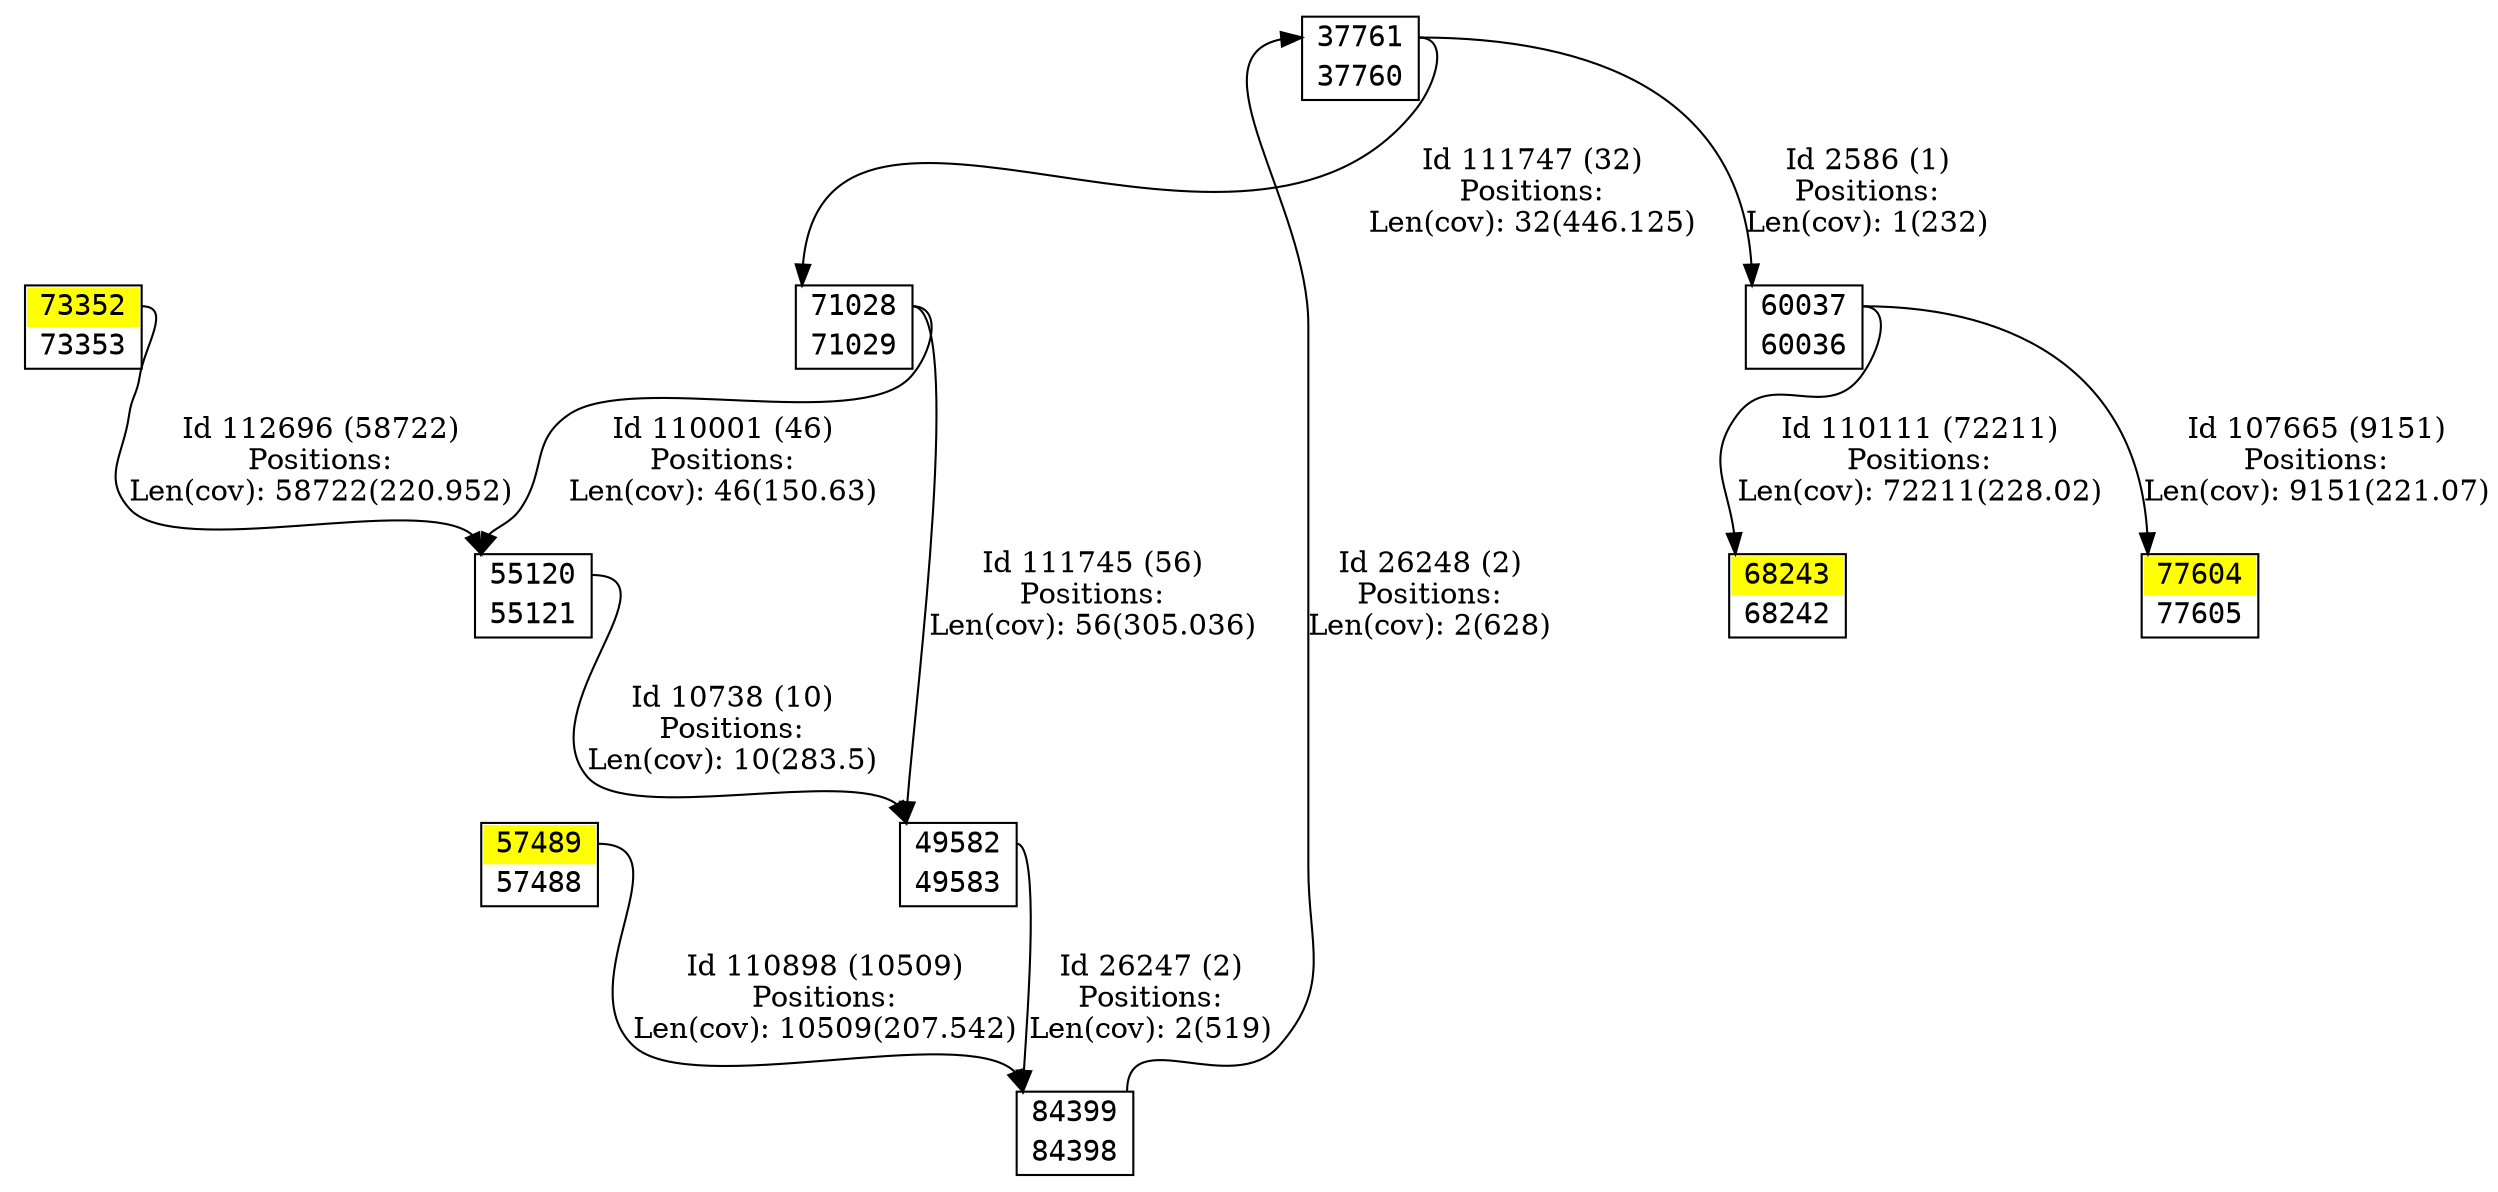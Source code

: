 digraph graph_picture {
node[fontname=<Courier> ,penwidth=<1.8> ,shape=<plaintext> ]
vertex_37760_37761[label=<<TABLE BORDER="1" CELLSPACING="0" >
<TR><TD BORDER="0" PORT = "port_37761_in" color="white" bgcolor="white" ></TD><TD BORDER="0" color="white" bgcolor="white" >37761</TD><TD BORDER="0" PORT = "port_37761_out" color="white" bgcolor="white" ></TD></TR>
<TR><TD BORDER="0" PORT = "port_37760_out" color="white" bgcolor="white" ></TD><TD BORDER="0" color="white" bgcolor="white" >37760</TD><TD BORDER="0" PORT = "port_37760_in" color="white" bgcolor="white" ></TD></TR>
</TABLE>> ,color=<black> ,URL=</vertex/37761.svg> ]
vertex_49582_49583[label=<<TABLE BORDER="1" CELLSPACING="0" >
<TR><TD BORDER="0" PORT = "port_49582_in" color="white" bgcolor="white" ></TD><TD BORDER="0" color="white" bgcolor="white" >49582</TD><TD BORDER="0" PORT = "port_49582_out" color="white" bgcolor="white" ></TD></TR>
<TR><TD BORDER="0" PORT = "port_49583_out" color="white" bgcolor="white" ></TD><TD BORDER="0" color="white" bgcolor="white" >49583</TD><TD BORDER="0" PORT = "port_49583_in" color="white" bgcolor="white" ></TD></TR>
</TABLE>> ,color=<black> ,URL=</vertex/49582.svg> ]
vertex_55120_55121[label=<<TABLE BORDER="1" CELLSPACING="0" >
<TR><TD BORDER="0" PORT = "port_55120_in" color="white" bgcolor="white" ></TD><TD BORDER="0" color="white" bgcolor="white" >55120</TD><TD BORDER="0" PORT = "port_55120_out" color="white" bgcolor="white" ></TD></TR>
<TR><TD BORDER="0" PORT = "port_55121_out" color="white" bgcolor="white" ></TD><TD BORDER="0" color="white" bgcolor="white" >55121</TD><TD BORDER="0" PORT = "port_55121_in" color="white" bgcolor="white" ></TD></TR>
</TABLE>> ,color=<black> ,URL=</vertex/55120.svg> ]
vertex_57488_57489[label=<<TABLE BORDER="1" CELLSPACING="0" >
<TR><TD BORDER="0" PORT = "port_57489_in" color="yellow" bgcolor="yellow" ></TD><TD BORDER="0" color="yellow" bgcolor="yellow" >57489</TD><TD BORDER="0" PORT = "port_57489_out" color="yellow" bgcolor="yellow" ></TD></TR>
<TR><TD BORDER="0" PORT = "port_57488_out" color="white" bgcolor="white" ></TD><TD BORDER="0" color="white" bgcolor="white" >57488</TD><TD BORDER="0" PORT = "port_57488_in" color="white" bgcolor="white" ></TD></TR>
</TABLE>> ,color=<black> ,URL=</vertex/57489.svg> ]
vertex_60036_60037[label=<<TABLE BORDER="1" CELLSPACING="0" >
<TR><TD BORDER="0" PORT = "port_60037_in" color="white" bgcolor="white" ></TD><TD BORDER="0" color="white" bgcolor="white" >60037</TD><TD BORDER="0" PORT = "port_60037_out" color="white" bgcolor="white" ></TD></TR>
<TR><TD BORDER="0" PORT = "port_60036_out" color="white" bgcolor="white" ></TD><TD BORDER="0" color="white" bgcolor="white" >60036</TD><TD BORDER="0" PORT = "port_60036_in" color="white" bgcolor="white" ></TD></TR>
</TABLE>> ,color=<black> ,URL=</vertex/60037.svg> ]
vertex_68242_68243[label=<<TABLE BORDER="1" CELLSPACING="0" >
<TR><TD BORDER="0" PORT = "port_68243_in" color="yellow" bgcolor="yellow" ></TD><TD BORDER="0" color="yellow" bgcolor="yellow" >68243</TD><TD BORDER="0" PORT = "port_68243_out" color="yellow" bgcolor="yellow" ></TD></TR>
<TR><TD BORDER="0" PORT = "port_68242_out" color="white" bgcolor="white" ></TD><TD BORDER="0" color="white" bgcolor="white" >68242</TD><TD BORDER="0" PORT = "port_68242_in" color="white" bgcolor="white" ></TD></TR>
</TABLE>> ,color=<black> ,URL=</vertex/68243.svg> ]
vertex_71028_71029[label=<<TABLE BORDER="1" CELLSPACING="0" >
<TR><TD BORDER="0" PORT = "port_71028_in" color="white" bgcolor="white" ></TD><TD BORDER="0" color="white" bgcolor="white" >71028</TD><TD BORDER="0" PORT = "port_71028_out" color="white" bgcolor="white" ></TD></TR>
<TR><TD BORDER="0" PORT = "port_71029_out" color="white" bgcolor="white" ></TD><TD BORDER="0" color="white" bgcolor="white" >71029</TD><TD BORDER="0" PORT = "port_71029_in" color="white" bgcolor="white" ></TD></TR>
</TABLE>> ,color=<black> ,URL=</vertex/71028.svg> ]
vertex_73352_73353[label=<<TABLE BORDER="1" CELLSPACING="0" >
<TR><TD BORDER="0" PORT = "port_73352_in" color="yellow" bgcolor="yellow" ></TD><TD BORDER="0" color="yellow" bgcolor="yellow" >73352</TD><TD BORDER="0" PORT = "port_73352_out" color="yellow" bgcolor="yellow" ></TD></TR>
<TR><TD BORDER="0" PORT = "port_73353_out" color="white" bgcolor="white" ></TD><TD BORDER="0" color="white" bgcolor="white" >73353</TD><TD BORDER="0" PORT = "port_73353_in" color="white" bgcolor="white" ></TD></TR>
</TABLE>> ,color=<black> ,URL=</vertex/73352.svg> ]
vertex_77604_77605[label=<<TABLE BORDER="1" CELLSPACING="0" >
<TR><TD BORDER="0" PORT = "port_77604_in" color="yellow" bgcolor="yellow" ></TD><TD BORDER="0" color="yellow" bgcolor="yellow" >77604</TD><TD BORDER="0" PORT = "port_77604_out" color="yellow" bgcolor="yellow" ></TD></TR>
<TR><TD BORDER="0" PORT = "port_77605_out" color="white" bgcolor="white" ></TD><TD BORDER="0" color="white" bgcolor="white" >77605</TD><TD BORDER="0" PORT = "port_77605_in" color="white" bgcolor="white" ></TD></TR>
</TABLE>> ,color=<black> ,URL=</vertex/77604.svg> ]
vertex_84398_84399[label=<<TABLE BORDER="1" CELLSPACING="0" >
<TR><TD BORDER="0" PORT = "port_84399_in" color="white" bgcolor="white" ></TD><TD BORDER="0" color="white" bgcolor="white" >84399</TD><TD BORDER="0" PORT = "port_84399_out" color="white" bgcolor="white" ></TD></TR>
<TR><TD BORDER="0" PORT = "port_84398_out" color="white" bgcolor="white" ></TD><TD BORDER="0" color="white" bgcolor="white" >84398</TD><TD BORDER="0" PORT = "port_84398_in" color="white" bgcolor="white" ></TD></TR>
</TABLE>> ,color=<black> ,URL=</vertex/84399.svg> ]
vertex_37760_37761:port_37761_out->vertex_60036_60037:port_60037_in[label="Id 2586 (1)\nPositions:\nLen(cov): 1(232)" ,color=<black> ]
vertex_55120_55121:port_55120_out->vertex_49582_49583:port_49582_in[label="Id 10738 (10)\nPositions:\nLen(cov): 10(283.5)" ,color=<black> ]
vertex_49582_49583:port_49582_out->vertex_84398_84399:port_84399_in[label="Id 26247 (2)\nPositions:\nLen(cov): 2(519)" ,color=<black> ]
vertex_84398_84399:port_84399_out->vertex_37760_37761:port_37761_in[label="Id 26248 (2)\nPositions:\nLen(cov): 2(628)" ,color=<black> ]
vertex_60036_60037:port_60037_out->vertex_77604_77605:port_77604_in[label="Id 107665 (9151)\nPositions:\nLen(cov): 9151(221.07)" ,color=<black> ]
vertex_71028_71029:port_71028_out->vertex_55120_55121:port_55120_in[label="Id 110001 (46)\nPositions:\nLen(cov): 46(150.63)" ,color=<black> ]
vertex_60036_60037:port_60037_out->vertex_68242_68243:port_68243_in[label="Id 110111 (72211)\nPositions:\nLen(cov): 72211(228.02)" ,color=<black> ]
vertex_57488_57489:port_57489_out->vertex_84398_84399:port_84399_in[label="Id 110898 (10509)\nPositions:\nLen(cov): 10509(207.542)" ,color=<black> ]
vertex_71028_71029:port_71028_out->vertex_49582_49583:port_49582_in[label="Id 111745 (56)\nPositions:\nLen(cov): 56(305.036)" ,color=<black> ]
vertex_37760_37761:port_37761_out->vertex_71028_71029:port_71028_in[label="Id 111747 (32)\nPositions:\nLen(cov): 32(446.125)" ,color=<black> ]
vertex_73352_73353:port_73352_out->vertex_55120_55121:port_55120_in[label="Id 112696 (58722)\nPositions:\nLen(cov): 58722(220.952)" ,color=<black> ]
}
